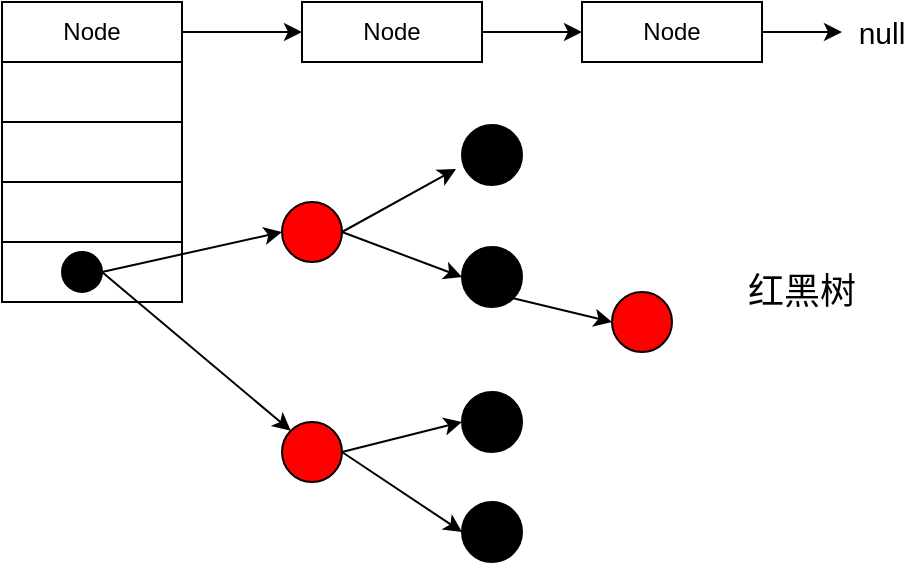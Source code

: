 <mxfile version="11.1.1" type="device"><diagram id="nvmTClVL8Hz3XRIhkUDT" name="第 1 页"><mxGraphModel dx="946" dy="682" grid="1" gridSize="10" guides="1" tooltips="1" connect="1" arrows="1" fold="1" page="1" pageScale="1" pageWidth="827" pageHeight="1169" math="0" shadow="0"><root><mxCell id="0"/><mxCell id="1" parent="0"/><mxCell id="nxl-k-slKCrOjMrjqOk3-1" value="" style="rounded=0;whiteSpace=wrap;html=1;" parent="1" vertex="1"><mxGeometry x="160" y="190" width="90" height="30" as="geometry"/></mxCell><mxCell id="nxl-k-slKCrOjMrjqOk3-2" value="" style="rounded=0;whiteSpace=wrap;html=1;" parent="1" vertex="1"><mxGeometry x="160" y="220" width="90" height="30" as="geometry"/></mxCell><mxCell id="nxl-k-slKCrOjMrjqOk3-3" value="" style="rounded=0;whiteSpace=wrap;html=1;" parent="1" vertex="1"><mxGeometry x="160" y="250" width="90" height="30" as="geometry"/></mxCell><mxCell id="nxl-k-slKCrOjMrjqOk3-4" value="Node&lt;br&gt;" style="rounded=0;whiteSpace=wrap;html=1;" parent="1" vertex="1"><mxGeometry x="160" y="160" width="90" height="30" as="geometry"/></mxCell><mxCell id="nxl-k-slKCrOjMrjqOk3-5" value="" style="rounded=0;whiteSpace=wrap;html=1;" parent="1" vertex="1"><mxGeometry x="160" y="280" width="90" height="30" as="geometry"/></mxCell><mxCell id="nxl-k-slKCrOjMrjqOk3-6" value="Node&lt;br&gt;" style="rounded=0;whiteSpace=wrap;html=1;" parent="1" vertex="1"><mxGeometry x="310" y="160" width="90" height="30" as="geometry"/></mxCell><mxCell id="nxl-k-slKCrOjMrjqOk3-8" value="" style="endArrow=classic;html=1;exitX=1;exitY=0.5;exitDx=0;exitDy=0;" parent="1" source="nxl-k-slKCrOjMrjqOk3-4" target="nxl-k-slKCrOjMrjqOk3-6" edge="1"><mxGeometry width="50" height="50" relative="1" as="geometry"><mxPoint x="160" y="380" as="sourcePoint"/><mxPoint x="210" y="330" as="targetPoint"/></mxGeometry></mxCell><mxCell id="nxl-k-slKCrOjMrjqOk3-9" value="Node&lt;br&gt;" style="rounded=0;whiteSpace=wrap;html=1;" parent="1" vertex="1"><mxGeometry x="450" y="160" width="90" height="30" as="geometry"/></mxCell><mxCell id="nxl-k-slKCrOjMrjqOk3-10" value="" style="endArrow=classic;html=1;exitX=1;exitY=0.5;exitDx=0;exitDy=0;" parent="1" source="nxl-k-slKCrOjMrjqOk3-6" target="nxl-k-slKCrOjMrjqOk3-9" edge="1"><mxGeometry width="50" height="50" relative="1" as="geometry"><mxPoint x="260" y="185" as="sourcePoint"/><mxPoint x="325" y="185" as="targetPoint"/></mxGeometry></mxCell><mxCell id="nxl-k-slKCrOjMrjqOk3-12" value="" style="endArrow=classic;html=1;exitX=1;exitY=0.5;exitDx=0;exitDy=0;" parent="1" source="nxl-k-slKCrOjMrjqOk3-9" edge="1"><mxGeometry width="50" height="50" relative="1" as="geometry"><mxPoint x="160" y="380" as="sourcePoint"/><mxPoint x="580" y="175" as="targetPoint"/></mxGeometry></mxCell><mxCell id="nxl-k-slKCrOjMrjqOk3-13" value="&lt;font style=&quot;font-size: 15px&quot;&gt;null&lt;/font&gt;&lt;br&gt;" style="text;html=1;strokeColor=none;fillColor=none;align=center;verticalAlign=middle;whiteSpace=wrap;rounded=0;" parent="1" vertex="1"><mxGeometry x="580" y="165" width="40" height="20" as="geometry"/></mxCell><mxCell id="nxl-k-slKCrOjMrjqOk3-14" value="" style="ellipse;whiteSpace=wrap;html=1;aspect=fixed;fillColor=#000000;" parent="1" vertex="1"><mxGeometry x="190" y="285" width="20" height="20" as="geometry"/></mxCell><mxCell id="nxl-k-slKCrOjMrjqOk3-15" value="" style="ellipse;whiteSpace=wrap;html=1;aspect=fixed;fillColor=#000000;" parent="1" vertex="1"><mxGeometry x="390" y="221.5" width="30" height="30" as="geometry"/></mxCell><mxCell id="nxl-k-slKCrOjMrjqOk3-16" value="" style="ellipse;whiteSpace=wrap;html=1;aspect=fixed;fillColor=#FF0000;" parent="1" vertex="1"><mxGeometry x="300" y="260" width="30" height="30" as="geometry"/></mxCell><mxCell id="nxl-k-slKCrOjMrjqOk3-17" value="" style="ellipse;whiteSpace=wrap;html=1;aspect=fixed;fillColor=#FF0000;" parent="1" vertex="1"><mxGeometry x="300" y="370" width="30" height="30" as="geometry"/></mxCell><mxCell id="nxl-k-slKCrOjMrjqOk3-18" value="" style="ellipse;whiteSpace=wrap;html=1;aspect=fixed;fillColor=#000000;" parent="1" vertex="1"><mxGeometry x="390" y="282.5" width="30" height="30" as="geometry"/></mxCell><mxCell id="nxl-k-slKCrOjMrjqOk3-20" value="" style="endArrow=classic;html=1;exitX=1;exitY=0.5;exitDx=0;exitDy=0;entryX=0;entryY=0.5;entryDx=0;entryDy=0;" parent="1" source="nxl-k-slKCrOjMrjqOk3-14" target="nxl-k-slKCrOjMrjqOk3-16" edge="1"><mxGeometry width="50" height="50" relative="1" as="geometry"><mxPoint x="160" y="450" as="sourcePoint"/><mxPoint x="210" y="400" as="targetPoint"/></mxGeometry></mxCell><mxCell id="nxl-k-slKCrOjMrjqOk3-21" value="" style="endArrow=classic;html=1;exitX=1;exitY=0.5;exitDx=0;exitDy=0;entryX=0;entryY=0;entryDx=0;entryDy=0;" parent="1" source="nxl-k-slKCrOjMrjqOk3-14" target="nxl-k-slKCrOjMrjqOk3-17" edge="1"><mxGeometry width="50" height="50" relative="1" as="geometry"><mxPoint x="160" y="450" as="sourcePoint"/><mxPoint x="210" y="400" as="targetPoint"/></mxGeometry></mxCell><mxCell id="nxl-k-slKCrOjMrjqOk3-23" value="" style="endArrow=classic;html=1;exitX=1;exitY=0.5;exitDx=0;exitDy=0;entryX=-0.1;entryY=0.733;entryDx=0;entryDy=0;entryPerimeter=0;" parent="1" source="nxl-k-slKCrOjMrjqOk3-16" target="nxl-k-slKCrOjMrjqOk3-15" edge="1"><mxGeometry width="50" height="50" relative="1" as="geometry"><mxPoint x="260" y="480" as="sourcePoint"/><mxPoint x="310" y="430" as="targetPoint"/></mxGeometry></mxCell><mxCell id="nxl-k-slKCrOjMrjqOk3-24" value="" style="endArrow=classic;html=1;exitX=1;exitY=0.5;exitDx=0;exitDy=0;entryX=0;entryY=0.5;entryDx=0;entryDy=0;" parent="1" source="nxl-k-slKCrOjMrjqOk3-16" target="nxl-k-slKCrOjMrjqOk3-18" edge="1"><mxGeometry width="50" height="50" relative="1" as="geometry"><mxPoint x="160" y="420" as="sourcePoint"/><mxPoint x="210" y="370" as="targetPoint"/></mxGeometry></mxCell><mxCell id="nxl-k-slKCrOjMrjqOk3-26" value="" style="ellipse;whiteSpace=wrap;html=1;aspect=fixed;fillColor=#000000;" parent="1" vertex="1"><mxGeometry x="390" y="410" width="30" height="30" as="geometry"/></mxCell><mxCell id="nxl-k-slKCrOjMrjqOk3-27" value="" style="ellipse;whiteSpace=wrap;html=1;aspect=fixed;fillColor=#000000;" parent="1" vertex="1"><mxGeometry x="390" y="355" width="30" height="30" as="geometry"/></mxCell><mxCell id="nxl-k-slKCrOjMrjqOk3-28" value="" style="endArrow=classic;html=1;exitX=1;exitY=0.5;exitDx=0;exitDy=0;entryX=0;entryY=0.5;entryDx=0;entryDy=0;" parent="1" source="nxl-k-slKCrOjMrjqOk3-17" target="nxl-k-slKCrOjMrjqOk3-27" edge="1"><mxGeometry width="50" height="50" relative="1" as="geometry"><mxPoint x="230" y="510" as="sourcePoint"/><mxPoint x="280" y="460" as="targetPoint"/></mxGeometry></mxCell><mxCell id="nxl-k-slKCrOjMrjqOk3-29" value="" style="endArrow=classic;html=1;entryX=0;entryY=0.5;entryDx=0;entryDy=0;exitX=1;exitY=0.5;exitDx=0;exitDy=0;" parent="1" source="nxl-k-slKCrOjMrjqOk3-17" target="nxl-k-slKCrOjMrjqOk3-26" edge="1"><mxGeometry width="50" height="50" relative="1" as="geometry"><mxPoint x="330" y="396" as="sourcePoint"/><mxPoint x="280" y="460" as="targetPoint"/></mxGeometry></mxCell><mxCell id="nxl-k-slKCrOjMrjqOk3-32" value="" style="ellipse;whiteSpace=wrap;html=1;aspect=fixed;fillColor=#FF0000;" parent="1" vertex="1"><mxGeometry x="465" y="305" width="30" height="30" as="geometry"/></mxCell><mxCell id="nxl-k-slKCrOjMrjqOk3-34" value="&lt;font style=&quot;font-size: 18px&quot;&gt;红黑树&lt;/font&gt;" style="text;html=1;strokeColor=none;fillColor=none;align=center;verticalAlign=middle;whiteSpace=wrap;rounded=0;" parent="1" vertex="1"><mxGeometry x="520" y="295" width="80" height="20" as="geometry"/></mxCell><mxCell id="WgUQw04zCJcPeolVGTdI-6" value="" style="endArrow=classic;html=1;exitX=1;exitY=1;exitDx=0;exitDy=0;entryX=0;entryY=0.5;entryDx=0;entryDy=0;" edge="1" parent="1" source="nxl-k-slKCrOjMrjqOk3-18" target="nxl-k-slKCrOjMrjqOk3-32"><mxGeometry width="50" height="50" relative="1" as="geometry"><mxPoint x="160" y="520" as="sourcePoint"/><mxPoint x="210" y="470" as="targetPoint"/></mxGeometry></mxCell></root></mxGraphModel></diagram></mxfile>